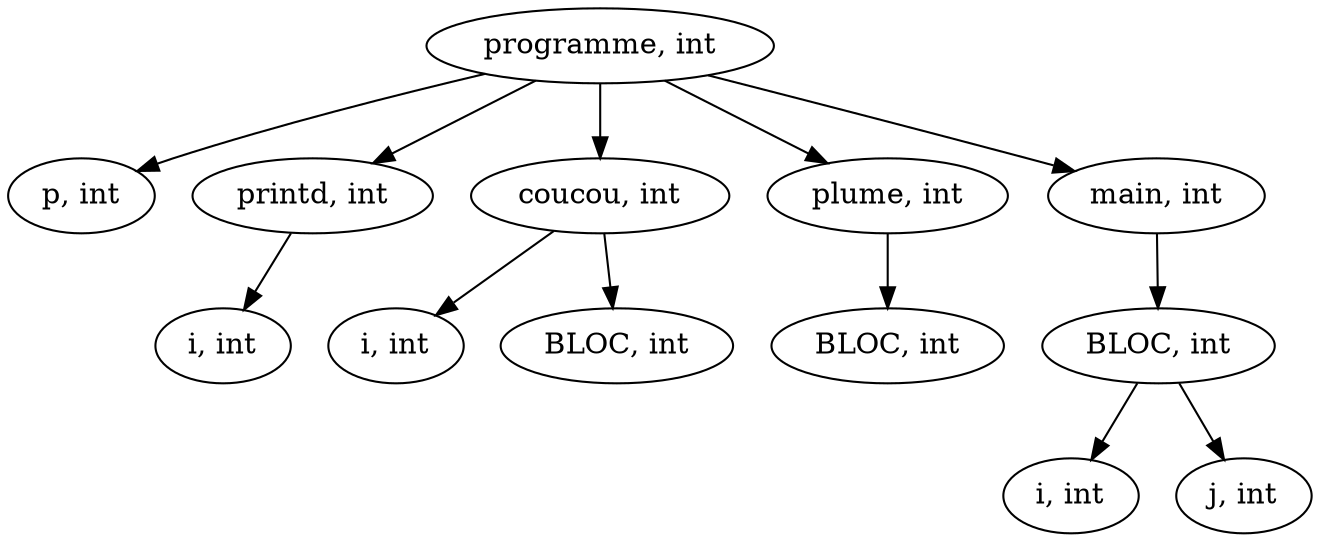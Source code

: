 //fichier DOT représentant le graph du fichier c analysé
digraph test {

node_0 [label="programme, int"];
node_2 [label="p, int"];
node_3 [label="printd, int"];
node_4 [label="i, int"];
node_6 [label="coucou, int"];
node_7 [label="i, int"];
node_8 [label="BLOC, int"];
node_14 [label="plume, int"];
node_16 [label="BLOC, int"];
node_22 [label="main, int"];
node_24 [label="BLOC, int"];
node_26 [label="i, int"];
node_27 [label="j, int"];
node_0 -> node_2;
node_0 -> node_3;
node_0 -> node_6;
node_0 -> node_14;
node_0 -> node_22;
node_3 -> node_4;
node_6 -> node_7;
node_6 -> node_8;
node_14 -> node_16;
node_22 -> node_24;
node_24 -> node_26;
node_24 -> node_27;
}
